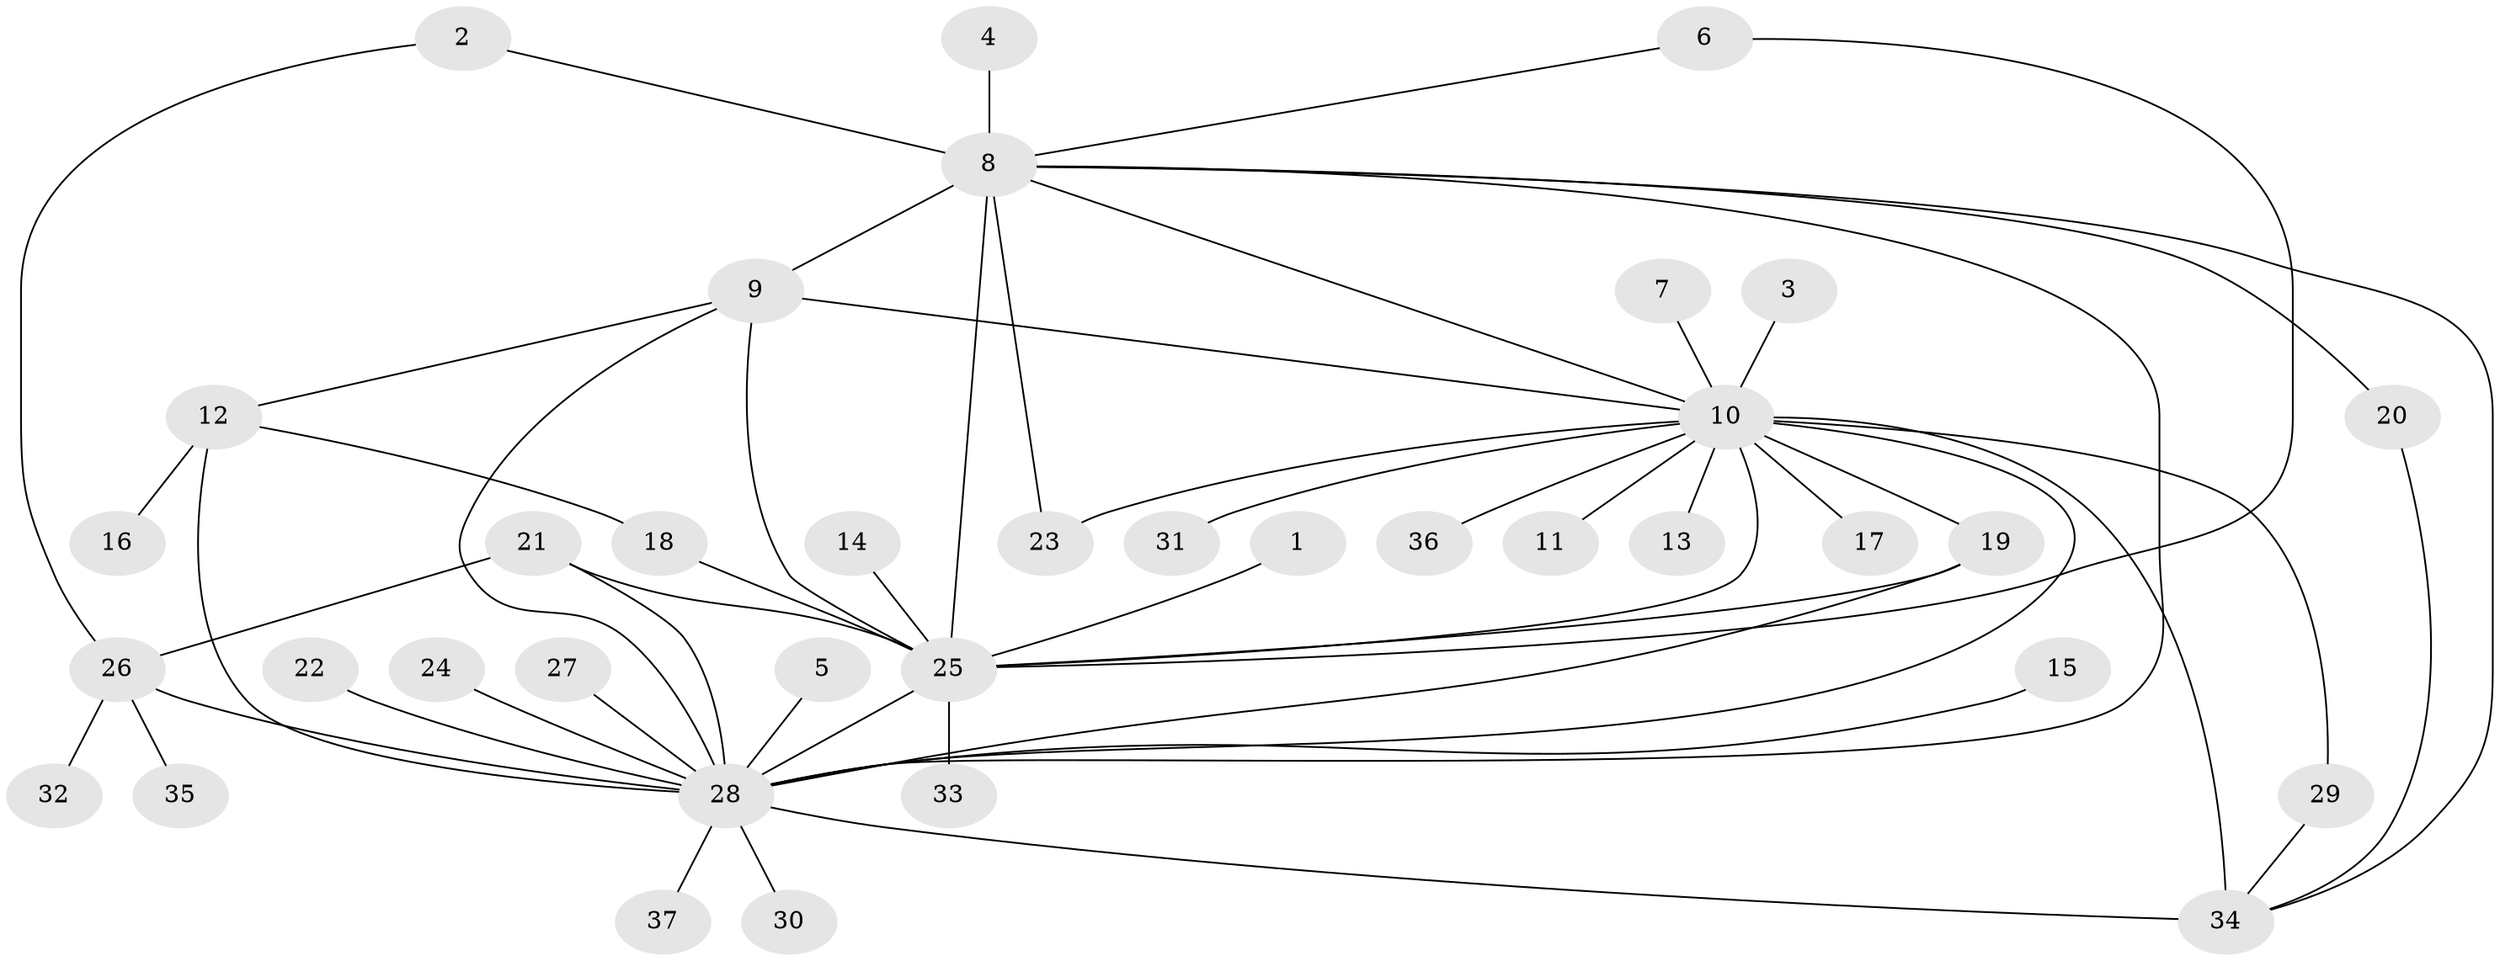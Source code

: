 // original degree distribution, {1: 0.463768115942029, 19: 0.014492753623188406, 21: 0.028985507246376812, 7: 0.028985507246376812, 2: 0.2753623188405797, 3: 0.08695652173913043, 25: 0.014492753623188406, 6: 0.043478260869565216, 4: 0.043478260869565216}
// Generated by graph-tools (version 1.1) at 2025/01/03/09/25 03:01:37]
// undirected, 37 vertices, 55 edges
graph export_dot {
graph [start="1"]
  node [color=gray90,style=filled];
  1;
  2;
  3;
  4;
  5;
  6;
  7;
  8;
  9;
  10;
  11;
  12;
  13;
  14;
  15;
  16;
  17;
  18;
  19;
  20;
  21;
  22;
  23;
  24;
  25;
  26;
  27;
  28;
  29;
  30;
  31;
  32;
  33;
  34;
  35;
  36;
  37;
  1 -- 25 [weight=1.0];
  2 -- 8 [weight=1.0];
  2 -- 26 [weight=1.0];
  3 -- 10 [weight=1.0];
  4 -- 8 [weight=1.0];
  5 -- 28 [weight=1.0];
  6 -- 8 [weight=1.0];
  6 -- 25 [weight=1.0];
  7 -- 10 [weight=1.0];
  8 -- 9 [weight=2.0];
  8 -- 10 [weight=1.0];
  8 -- 20 [weight=1.0];
  8 -- 23 [weight=1.0];
  8 -- 25 [weight=4.0];
  8 -- 28 [weight=2.0];
  8 -- 34 [weight=1.0];
  9 -- 10 [weight=1.0];
  9 -- 12 [weight=1.0];
  9 -- 25 [weight=1.0];
  9 -- 28 [weight=2.0];
  10 -- 11 [weight=1.0];
  10 -- 13 [weight=1.0];
  10 -- 17 [weight=1.0];
  10 -- 19 [weight=1.0];
  10 -- 23 [weight=1.0];
  10 -- 25 [weight=1.0];
  10 -- 28 [weight=1.0];
  10 -- 29 [weight=1.0];
  10 -- 31 [weight=1.0];
  10 -- 34 [weight=2.0];
  10 -- 36 [weight=1.0];
  12 -- 16 [weight=1.0];
  12 -- 18 [weight=1.0];
  12 -- 28 [weight=2.0];
  14 -- 25 [weight=1.0];
  15 -- 28 [weight=1.0];
  18 -- 25 [weight=1.0];
  19 -- 25 [weight=1.0];
  19 -- 28 [weight=1.0];
  20 -- 34 [weight=1.0];
  21 -- 25 [weight=1.0];
  21 -- 26 [weight=1.0];
  21 -- 28 [weight=1.0];
  22 -- 28 [weight=1.0];
  24 -- 28 [weight=2.0];
  25 -- 28 [weight=1.0];
  25 -- 33 [weight=1.0];
  26 -- 28 [weight=1.0];
  26 -- 32 [weight=1.0];
  26 -- 35 [weight=1.0];
  27 -- 28 [weight=1.0];
  28 -- 30 [weight=1.0];
  28 -- 34 [weight=2.0];
  28 -- 37 [weight=1.0];
  29 -- 34 [weight=1.0];
}
